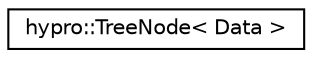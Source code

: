digraph "Graphical Class Hierarchy"
{
  edge [fontname="Helvetica",fontsize="10",labelfontname="Helvetica",labelfontsize="10"];
  node [fontname="Helvetica",fontsize="10",shape=record];
  rankdir="LR";
  Node1 [label="hypro::TreeNode\< Data \>",height=0.2,width=0.4,color="black", fillcolor="white", style="filled",URL="$classhypro_1_1TreeNode.html"];
}
